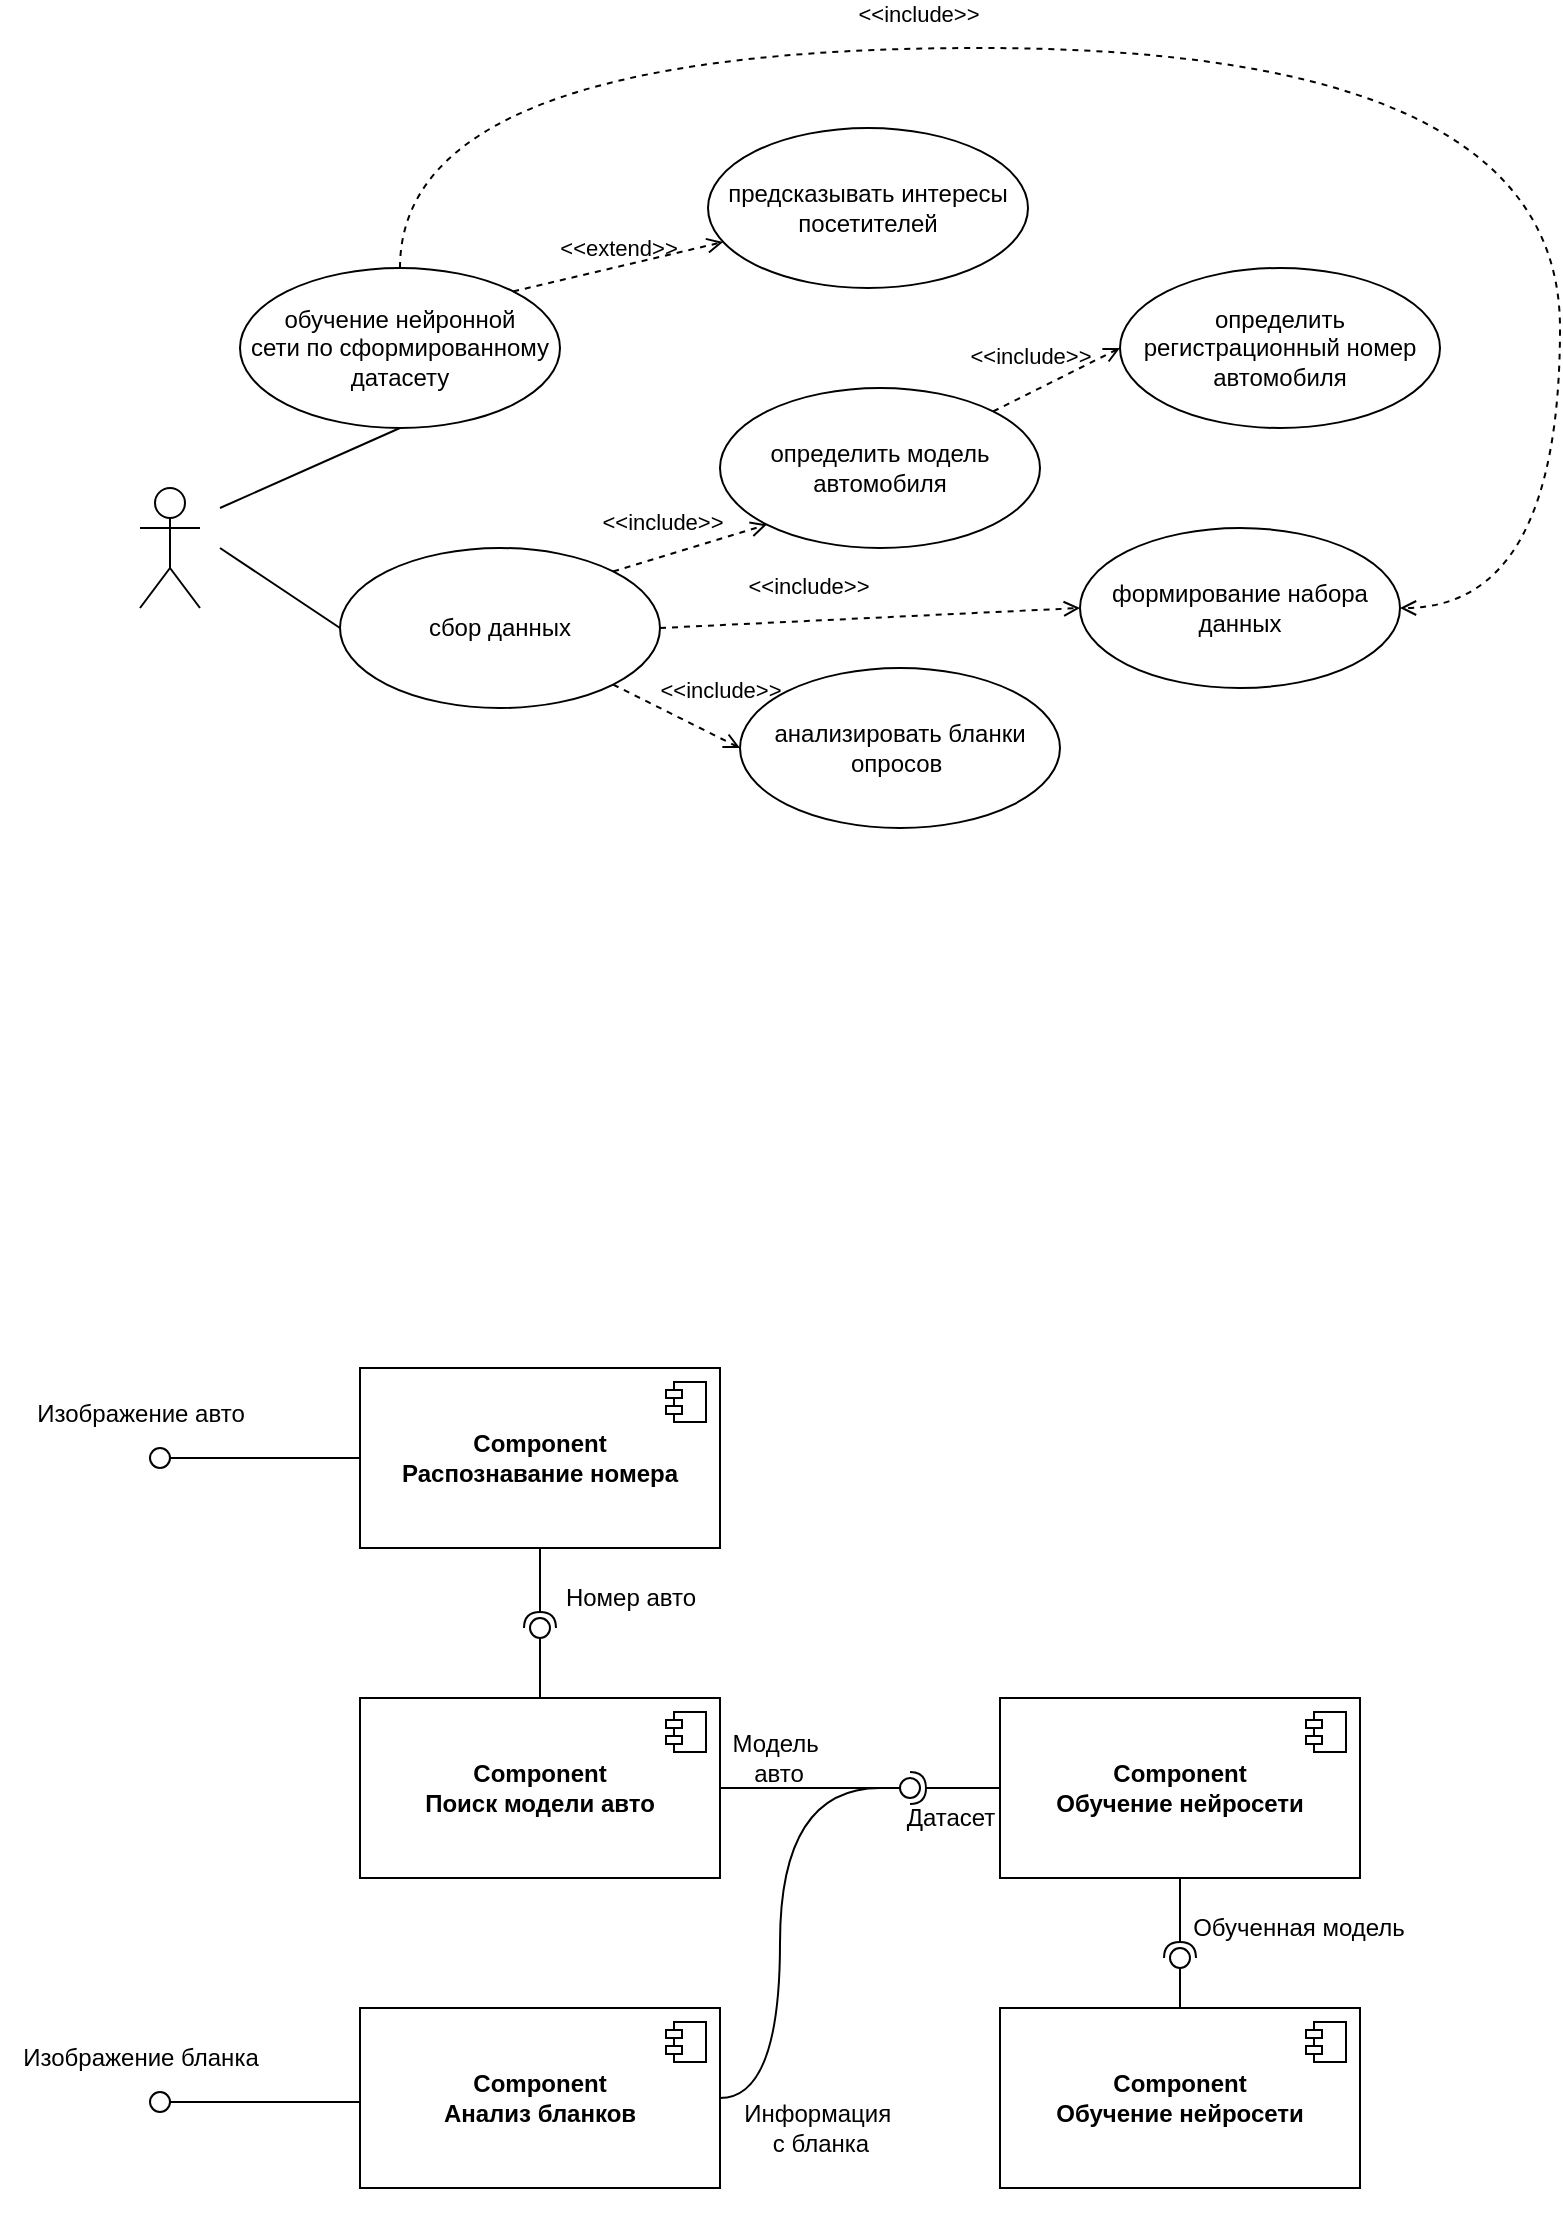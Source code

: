 <mxfile version="24.5.5" type="device">
  <diagram name="Страница — 1" id="ow-T4K4ARZ7FPpHUqDde">
    <mxGraphModel dx="2043" dy="696" grid="1" gridSize="10" guides="1" tooltips="1" connect="1" arrows="1" fold="1" page="1" pageScale="1" pageWidth="827" pageHeight="1169" math="0" shadow="0">
      <root>
        <mxCell id="0" />
        <mxCell id="1" parent="0" />
        <mxCell id="-JC4DLoX1HEM8NT9B88J-1" value="" style="shape=umlActor;verticalLabelPosition=bottom;verticalAlign=top;html=1;" parent="1" vertex="1">
          <mxGeometry x="60" y="290" width="30" height="60" as="geometry" />
        </mxCell>
        <mxCell id="-JC4DLoX1HEM8NT9B88J-8" value="определить модель автомобиля" style="ellipse;whiteSpace=wrap;html=1;" parent="1" vertex="1">
          <mxGeometry x="350" y="240" width="160" height="80" as="geometry" />
        </mxCell>
        <mxCell id="-JC4DLoX1HEM8NT9B88J-11" value="анализировать бланки опросов&amp;nbsp;" style="ellipse;whiteSpace=wrap;html=1;" parent="1" vertex="1">
          <mxGeometry x="360" y="380" width="160" height="80" as="geometry" />
        </mxCell>
        <mxCell id="-JC4DLoX1HEM8NT9B88J-12" value="предсказывать интересы посетителей" style="ellipse;whiteSpace=wrap;html=1;" parent="1" vertex="1">
          <mxGeometry x="344" y="110" width="160" height="80" as="geometry" />
        </mxCell>
        <mxCell id="-JC4DLoX1HEM8NT9B88J-13" value="обучение нейронной&lt;div&gt;сети по сформированному датасету&lt;/div&gt;" style="ellipse;whiteSpace=wrap;html=1;" parent="1" vertex="1">
          <mxGeometry x="110" y="180" width="160" height="80" as="geometry" />
        </mxCell>
        <mxCell id="-JC4DLoX1HEM8NT9B88J-16" value="" style="endArrow=none;startArrow=none;endFill=0;startFill=0;endSize=8;html=1;verticalAlign=bottom;labelBackgroundColor=none;strokeWidth=1;rounded=0;entryX=0.5;entryY=1;entryDx=0;entryDy=0;" parent="1" target="-JC4DLoX1HEM8NT9B88J-13" edge="1">
          <mxGeometry width="160" relative="1" as="geometry">
            <mxPoint x="100" y="300" as="sourcePoint" />
            <mxPoint x="190" y="190" as="targetPoint" />
          </mxGeometry>
        </mxCell>
        <mxCell id="-JC4DLoX1HEM8NT9B88J-17" value="определить регистрационный номер автомобиля" style="ellipse;whiteSpace=wrap;html=1;" parent="1" vertex="1">
          <mxGeometry x="550" y="180" width="160" height="80" as="geometry" />
        </mxCell>
        <mxCell id="-JC4DLoX1HEM8NT9B88J-18" value="&amp;lt;&amp;lt;include&amp;gt;&amp;gt;" style="html=1;verticalAlign=bottom;labelBackgroundColor=none;endArrow=open;endFill=0;dashed=1;rounded=0;entryX=0;entryY=0.5;entryDx=0;entryDy=0;exitX=1;exitY=0;exitDx=0;exitDy=0;" parent="1" source="-JC4DLoX1HEM8NT9B88J-8" target="-JC4DLoX1HEM8NT9B88J-17" edge="1">
          <mxGeometry x="-0.297" y="8" width="160" relative="1" as="geometry">
            <mxPoint x="570" y="520" as="sourcePoint" />
            <mxPoint x="730" y="520" as="targetPoint" />
            <mxPoint as="offset" />
          </mxGeometry>
        </mxCell>
        <mxCell id="-JC4DLoX1HEM8NT9B88J-19" value="формирование набора данных" style="ellipse;whiteSpace=wrap;html=1;" parent="1" vertex="1">
          <mxGeometry x="530" y="310" width="160" height="80" as="geometry" />
        </mxCell>
        <mxCell id="-JC4DLoX1HEM8NT9B88J-23" value="&lt;b&gt;Component&lt;/b&gt;&lt;div&gt;&lt;b&gt;Распознавание номера&lt;/b&gt;&lt;/div&gt;" style="html=1;dropTarget=0;whiteSpace=wrap;" parent="1" vertex="1">
          <mxGeometry x="170" y="730" width="180" height="90" as="geometry" />
        </mxCell>
        <mxCell id="-JC4DLoX1HEM8NT9B88J-24" value="" style="shape=module;jettyWidth=8;jettyHeight=4;" parent="-JC4DLoX1HEM8NT9B88J-23" vertex="1">
          <mxGeometry x="1" width="20" height="20" relative="1" as="geometry">
            <mxPoint x="-27" y="7" as="offset" />
          </mxGeometry>
        </mxCell>
        <mxCell id="-JC4DLoX1HEM8NT9B88J-25" value="&lt;b&gt;Component&lt;/b&gt;&lt;div&gt;&lt;b&gt;Поиск модели авто&lt;/b&gt;&lt;/div&gt;" style="html=1;dropTarget=0;whiteSpace=wrap;" parent="1" vertex="1">
          <mxGeometry x="170" y="895" width="180" height="90" as="geometry" />
        </mxCell>
        <mxCell id="-JC4DLoX1HEM8NT9B88J-26" value="" style="shape=module;jettyWidth=8;jettyHeight=4;" parent="-JC4DLoX1HEM8NT9B88J-25" vertex="1">
          <mxGeometry x="1" width="20" height="20" relative="1" as="geometry">
            <mxPoint x="-27" y="7" as="offset" />
          </mxGeometry>
        </mxCell>
        <mxCell id="-JC4DLoX1HEM8NT9B88J-47" style="edgeStyle=orthogonalEdgeStyle;rounded=0;orthogonalLoop=1;jettySize=auto;html=1;exitX=1;exitY=0.5;exitDx=0;exitDy=0;curved=1;endArrow=none;endFill=0;" parent="1" source="-JC4DLoX1HEM8NT9B88J-27" edge="1">
          <mxGeometry relative="1" as="geometry">
            <mxPoint x="430" y="940" as="targetPoint" />
            <Array as="points">
              <mxPoint x="380" y="1095" />
              <mxPoint x="380" y="940" />
            </Array>
          </mxGeometry>
        </mxCell>
        <mxCell id="-JC4DLoX1HEM8NT9B88J-27" value="&lt;b&gt;Component&lt;/b&gt;&lt;div&gt;&lt;b&gt;Анализ бланков&lt;/b&gt;&lt;/div&gt;" style="html=1;dropTarget=0;whiteSpace=wrap;" parent="1" vertex="1">
          <mxGeometry x="170" y="1050" width="180" height="90" as="geometry" />
        </mxCell>
        <mxCell id="-JC4DLoX1HEM8NT9B88J-28" value="" style="shape=module;jettyWidth=8;jettyHeight=4;" parent="-JC4DLoX1HEM8NT9B88J-27" vertex="1">
          <mxGeometry x="1" width="20" height="20" relative="1" as="geometry">
            <mxPoint x="-27" y="7" as="offset" />
          </mxGeometry>
        </mxCell>
        <mxCell id="-JC4DLoX1HEM8NT9B88J-30" value="" style="rounded=0;orthogonalLoop=1;jettySize=auto;html=1;endArrow=oval;endFill=0;sketch=0;sourcePerimeterSpacing=0;targetPerimeterSpacing=0;endSize=10;exitX=0;exitY=0.5;exitDx=0;exitDy=0;" parent="1" source="-JC4DLoX1HEM8NT9B88J-23" edge="1">
          <mxGeometry relative="1" as="geometry">
            <mxPoint x="50" y="825" as="sourcePoint" />
            <mxPoint x="70" y="775" as="targetPoint" />
          </mxGeometry>
        </mxCell>
        <mxCell id="-JC4DLoX1HEM8NT9B88J-31" value="" style="ellipse;whiteSpace=wrap;html=1;align=center;aspect=fixed;fillColor=none;strokeColor=none;resizable=0;perimeter=centerPerimeter;rotatable=0;allowArrows=0;points=[];outlineConnect=1;" parent="1" vertex="1">
          <mxGeometry x="70" y="820" width="10" height="10" as="geometry" />
        </mxCell>
        <mxCell id="-JC4DLoX1HEM8NT9B88J-32" value="Изображение авто" style="text;html=1;align=center;verticalAlign=middle;resizable=0;points=[];autosize=1;strokeColor=none;fillColor=none;" parent="1" vertex="1">
          <mxGeometry x="-5" y="738" width="130" height="30" as="geometry" />
        </mxCell>
        <mxCell id="-JC4DLoX1HEM8NT9B88J-36" value="" style="rounded=0;orthogonalLoop=1;jettySize=auto;html=1;endArrow=halfCircle;endFill=0;endSize=6;strokeWidth=1;sketch=0;exitX=0.5;exitY=1;exitDx=0;exitDy=0;" parent="1" source="-JC4DLoX1HEM8NT9B88J-23" edge="1">
          <mxGeometry relative="1" as="geometry">
            <mxPoint x="210" y="865" as="sourcePoint" />
            <mxPoint x="260" y="860" as="targetPoint" />
          </mxGeometry>
        </mxCell>
        <mxCell id="-JC4DLoX1HEM8NT9B88J-37" value="" style="rounded=0;orthogonalLoop=1;jettySize=auto;html=1;endArrow=oval;endFill=0;sketch=0;sourcePerimeterSpacing=0;targetPerimeterSpacing=0;endSize=10;exitX=0.5;exitY=0;exitDx=0;exitDy=0;" parent="1" source="-JC4DLoX1HEM8NT9B88J-25" edge="1">
          <mxGeometry relative="1" as="geometry">
            <mxPoint x="170" y="865" as="sourcePoint" />
            <mxPoint x="260" y="860" as="targetPoint" />
          </mxGeometry>
        </mxCell>
        <mxCell id="-JC4DLoX1HEM8NT9B88J-38" value="" style="ellipse;whiteSpace=wrap;html=1;align=center;aspect=fixed;fillColor=none;strokeColor=none;resizable=0;perimeter=centerPerimeter;rotatable=0;allowArrows=0;points=[];outlineConnect=1;" parent="1" vertex="1">
          <mxGeometry x="185" y="860" width="10" height="10" as="geometry" />
        </mxCell>
        <mxCell id="-JC4DLoX1HEM8NT9B88J-39" value="Номер авто" style="text;html=1;align=center;verticalAlign=middle;resizable=0;points=[];autosize=1;strokeColor=none;fillColor=none;" parent="1" vertex="1">
          <mxGeometry x="260" y="830" width="90" height="30" as="geometry" />
        </mxCell>
        <mxCell id="-JC4DLoX1HEM8NT9B88J-40" value="" style="rounded=0;orthogonalLoop=1;jettySize=auto;html=1;endArrow=oval;endFill=0;sketch=0;sourcePerimeterSpacing=0;targetPerimeterSpacing=0;endSize=10;exitX=0;exitY=0.5;exitDx=0;exitDy=0;" parent="1" edge="1">
          <mxGeometry relative="1" as="geometry">
            <mxPoint x="170" y="1097" as="sourcePoint" />
            <mxPoint x="70" y="1097" as="targetPoint" />
          </mxGeometry>
        </mxCell>
        <mxCell id="-JC4DLoX1HEM8NT9B88J-41" value="" style="ellipse;whiteSpace=wrap;html=1;align=center;aspect=fixed;fillColor=none;strokeColor=none;resizable=0;perimeter=centerPerimeter;rotatable=0;allowArrows=0;points=[];outlineConnect=1;" parent="1" vertex="1">
          <mxGeometry x="70" y="1142" width="10" height="10" as="geometry" />
        </mxCell>
        <mxCell id="-JC4DLoX1HEM8NT9B88J-42" value="Изображение бланка" style="text;html=1;align=center;verticalAlign=middle;resizable=0;points=[];autosize=1;strokeColor=none;fillColor=none;" parent="1" vertex="1">
          <mxGeometry x="-10" y="1060" width="140" height="30" as="geometry" />
        </mxCell>
        <mxCell id="-JC4DLoX1HEM8NT9B88J-45" value="" style="ellipse;whiteSpace=wrap;html=1;align=center;aspect=fixed;fillColor=none;strokeColor=none;resizable=0;perimeter=centerPerimeter;rotatable=0;allowArrows=0;points=[];outlineConnect=1;" parent="1" vertex="1">
          <mxGeometry x="430" y="930" width="10" height="10" as="geometry" />
        </mxCell>
        <mxCell id="-JC4DLoX1HEM8NT9B88J-48" value="" style="rounded=0;orthogonalLoop=1;jettySize=auto;html=1;endArrow=halfCircle;endFill=0;endSize=6;strokeWidth=1;sketch=0;" parent="1" target="-JC4DLoX1HEM8NT9B88J-50" edge="1">
          <mxGeometry relative="1" as="geometry">
            <mxPoint x="490" y="940" as="sourcePoint" />
          </mxGeometry>
        </mxCell>
        <mxCell id="-JC4DLoX1HEM8NT9B88J-49" value="" style="rounded=0;orthogonalLoop=1;jettySize=auto;html=1;endArrow=oval;endFill=0;sketch=0;sourcePerimeterSpacing=0;targetPerimeterSpacing=0;endSize=10;exitX=1;exitY=0.5;exitDx=0;exitDy=0;entryX=0.789;entryY=0.781;entryDx=0;entryDy=0;entryPerimeter=0;" parent="1" source="-JC4DLoX1HEM8NT9B88J-25" target="-JC4DLoX1HEM8NT9B88J-50" edge="1">
          <mxGeometry relative="1" as="geometry">
            <mxPoint x="374" y="926" as="sourcePoint" />
          </mxGeometry>
        </mxCell>
        <mxCell id="-JC4DLoX1HEM8NT9B88J-50" value="" style="ellipse;whiteSpace=wrap;html=1;align=center;aspect=fixed;fillColor=none;strokeColor=none;resizable=0;perimeter=centerPerimeter;rotatable=0;allowArrows=0;points=[];outlineConnect=1;" parent="1" vertex="1">
          <mxGeometry x="440" y="935" width="10" height="10" as="geometry" />
        </mxCell>
        <mxCell id="-JC4DLoX1HEM8NT9B88J-51" value="Датасет" style="text;html=1;align=center;verticalAlign=middle;resizable=0;points=[];autosize=1;strokeColor=none;fillColor=none;" parent="1" vertex="1">
          <mxGeometry x="430" y="940" width="70" height="30" as="geometry" />
        </mxCell>
        <mxCell id="-JC4DLoX1HEM8NT9B88J-52" value="&lt;b&gt;Component&lt;/b&gt;&lt;div&gt;&lt;b&gt;Обучение нейросети&lt;/b&gt;&lt;/div&gt;" style="html=1;dropTarget=0;whiteSpace=wrap;" parent="1" vertex="1">
          <mxGeometry x="490" y="895" width="180" height="90" as="geometry" />
        </mxCell>
        <mxCell id="-JC4DLoX1HEM8NT9B88J-53" value="" style="shape=module;jettyWidth=8;jettyHeight=4;" parent="-JC4DLoX1HEM8NT9B88J-52" vertex="1">
          <mxGeometry x="1" width="20" height="20" relative="1" as="geometry">
            <mxPoint x="-27" y="7" as="offset" />
          </mxGeometry>
        </mxCell>
        <mxCell id="-JC4DLoX1HEM8NT9B88J-54" value="&lt;b&gt;Component&lt;/b&gt;&lt;div&gt;&lt;b&gt;Обучение нейросети&lt;/b&gt;&lt;/div&gt;" style="html=1;dropTarget=0;whiteSpace=wrap;" parent="1" vertex="1">
          <mxGeometry x="490" y="1050" width="180" height="90" as="geometry" />
        </mxCell>
        <mxCell id="-JC4DLoX1HEM8NT9B88J-55" value="" style="shape=module;jettyWidth=8;jettyHeight=4;" parent="-JC4DLoX1HEM8NT9B88J-54" vertex="1">
          <mxGeometry x="1" width="20" height="20" relative="1" as="geometry">
            <mxPoint x="-27" y="7" as="offset" />
          </mxGeometry>
        </mxCell>
        <mxCell id="-JC4DLoX1HEM8NT9B88J-56" value="" style="rounded=0;orthogonalLoop=1;jettySize=auto;html=1;endArrow=halfCircle;endFill=0;endSize=6;strokeWidth=1;sketch=0;exitX=0.5;exitY=1;exitDx=0;exitDy=0;" parent="1" edge="1">
          <mxGeometry relative="1" as="geometry">
            <mxPoint x="580" y="985" as="sourcePoint" />
            <mxPoint x="580" y="1025" as="targetPoint" />
          </mxGeometry>
        </mxCell>
        <mxCell id="-JC4DLoX1HEM8NT9B88J-57" value="" style="rounded=0;orthogonalLoop=1;jettySize=auto;html=1;endArrow=oval;endFill=0;sketch=0;sourcePerimeterSpacing=0;targetPerimeterSpacing=0;endSize=10;exitX=0.5;exitY=0;exitDx=0;exitDy=0;" parent="1" source="-JC4DLoX1HEM8NT9B88J-54" edge="1">
          <mxGeometry relative="1" as="geometry">
            <mxPoint x="580" y="1060" as="sourcePoint" />
            <mxPoint x="580" y="1025" as="targetPoint" />
          </mxGeometry>
        </mxCell>
        <mxCell id="-JC4DLoX1HEM8NT9B88J-58" value="" style="ellipse;whiteSpace=wrap;html=1;align=center;aspect=fixed;fillColor=none;strokeColor=none;resizable=0;perimeter=centerPerimeter;rotatable=0;allowArrows=0;points=[];outlineConnect=1;" parent="1" vertex="1">
          <mxGeometry x="505" y="1025" width="10" height="10" as="geometry" />
        </mxCell>
        <mxCell id="-JC4DLoX1HEM8NT9B88J-59" value="Обученная модель" style="text;html=1;align=center;verticalAlign=middle;resizable=0;points=[];autosize=1;strokeColor=none;fillColor=none;" parent="1" vertex="1">
          <mxGeometry x="574" y="995" width="130" height="30" as="geometry" />
        </mxCell>
        <mxCell id="-JC4DLoX1HEM8NT9B88J-60" value="Информация&amp;nbsp;&lt;div&gt;с бланка&lt;/div&gt;" style="text;html=1;align=center;verticalAlign=middle;resizable=0;points=[];autosize=1;strokeColor=none;fillColor=none;" parent="1" vertex="1">
          <mxGeometry x="350" y="1090" width="100" height="40" as="geometry" />
        </mxCell>
        <mxCell id="-JC4DLoX1HEM8NT9B88J-61" value="Модель&amp;nbsp;&lt;div&gt;авто&lt;/div&gt;" style="text;html=1;align=center;verticalAlign=middle;resizable=0;points=[];autosize=1;strokeColor=none;fillColor=none;" parent="1" vertex="1">
          <mxGeometry x="344" y="905" width="70" height="40" as="geometry" />
        </mxCell>
        <mxCell id="IL7fonb41qN639akjb04-1" value="сбор данных" style="ellipse;whiteSpace=wrap;html=1;" parent="1" vertex="1">
          <mxGeometry x="160" y="320" width="160" height="80" as="geometry" />
        </mxCell>
        <mxCell id="IL7fonb41qN639akjb04-3" value="&amp;lt;&amp;lt;include&amp;gt;&amp;gt;" style="html=1;verticalAlign=bottom;labelBackgroundColor=none;endArrow=open;endFill=0;dashed=1;rounded=0;entryX=0;entryY=0.5;entryDx=0;entryDy=0;exitX=1;exitY=0.5;exitDx=0;exitDy=0;" parent="1" source="IL7fonb41qN639akjb04-1" target="-JC4DLoX1HEM8NT9B88J-19" edge="1">
          <mxGeometry x="-0.297" y="8" width="160" relative="1" as="geometry">
            <mxPoint x="334" y="352" as="sourcePoint" />
            <mxPoint x="397" y="320" as="targetPoint" />
            <mxPoint as="offset" />
          </mxGeometry>
        </mxCell>
        <mxCell id="IL7fonb41qN639akjb04-4" value="&amp;lt;&amp;lt;include&amp;gt;&amp;gt;" style="html=1;verticalAlign=bottom;labelBackgroundColor=none;endArrow=open;endFill=0;dashed=1;rounded=0;entryX=0;entryY=0.5;entryDx=0;entryDy=0;exitX=1;exitY=1;exitDx=0;exitDy=0;" parent="1" source="IL7fonb41qN639akjb04-1" target="-JC4DLoX1HEM8NT9B88J-11" edge="1">
          <mxGeometry x="0.49" y="13" width="160" relative="1" as="geometry">
            <mxPoint x="330" y="370" as="sourcePoint" />
            <mxPoint x="540" y="360" as="targetPoint" />
            <mxPoint as="offset" />
          </mxGeometry>
        </mxCell>
        <mxCell id="IL7fonb41qN639akjb04-5" value="&amp;lt;&amp;lt;include&amp;gt;&amp;gt;" style="html=1;verticalAlign=bottom;labelBackgroundColor=none;endArrow=open;endFill=0;dashed=1;rounded=0;entryX=0;entryY=1;entryDx=0;entryDy=0;exitX=1;exitY=0;exitDx=0;exitDy=0;" parent="1" source="IL7fonb41qN639akjb04-1" target="-JC4DLoX1HEM8NT9B88J-8" edge="1">
          <mxGeometry x="-0.297" y="8" width="160" relative="1" as="geometry">
            <mxPoint x="210" y="225" as="sourcePoint" />
            <mxPoint x="420" y="215" as="targetPoint" />
            <mxPoint as="offset" />
          </mxGeometry>
        </mxCell>
        <mxCell id="IL7fonb41qN639akjb04-7" value="" style="endArrow=none;startArrow=none;endFill=0;startFill=0;endSize=8;html=1;verticalAlign=bottom;labelBackgroundColor=none;strokeWidth=1;rounded=0;entryX=0;entryY=0.5;entryDx=0;entryDy=0;" parent="1" target="IL7fonb41qN639akjb04-1" edge="1">
          <mxGeometry width="160" relative="1" as="geometry">
            <mxPoint x="100" y="320" as="sourcePoint" />
            <mxPoint x="180" y="190" as="targetPoint" />
          </mxGeometry>
        </mxCell>
        <mxCell id="99M3T9soOdVgqwFjIJ2f-2" value="&amp;lt;&amp;lt;include&amp;gt;&amp;gt;" style="html=1;verticalAlign=bottom;labelBackgroundColor=none;endArrow=open;endFill=0;dashed=1;rounded=0;exitX=0.5;exitY=0;exitDx=0;exitDy=0;edgeStyle=orthogonalEdgeStyle;curved=1;entryX=1;entryY=0.5;entryDx=0;entryDy=0;" edge="1" parent="1" source="-JC4DLoX1HEM8NT9B88J-13" target="-JC4DLoX1HEM8NT9B88J-19">
          <mxGeometry x="-0.297" y="8" width="160" relative="1" as="geometry">
            <mxPoint x="230" y="110" as="sourcePoint" />
            <mxPoint x="440" y="100" as="targetPoint" />
            <mxPoint as="offset" />
            <Array as="points">
              <mxPoint x="190" y="70" />
              <mxPoint x="770" y="70" />
              <mxPoint x="770" y="350" />
            </Array>
          </mxGeometry>
        </mxCell>
        <mxCell id="99M3T9soOdVgqwFjIJ2f-4" value="&amp;lt;&amp;lt;extend&amp;gt;&amp;gt;" style="html=1;verticalAlign=bottom;labelBackgroundColor=none;endArrow=open;endFill=0;dashed=1;rounded=0;exitX=1;exitY=0;exitDx=0;exitDy=0;" edge="1" parent="1" source="-JC4DLoX1HEM8NT9B88J-13" target="-JC4DLoX1HEM8NT9B88J-12">
          <mxGeometry width="160" relative="1" as="geometry">
            <mxPoint x="10" y="130" as="sourcePoint" />
            <mxPoint x="170" y="130" as="targetPoint" />
          </mxGeometry>
        </mxCell>
      </root>
    </mxGraphModel>
  </diagram>
</mxfile>
